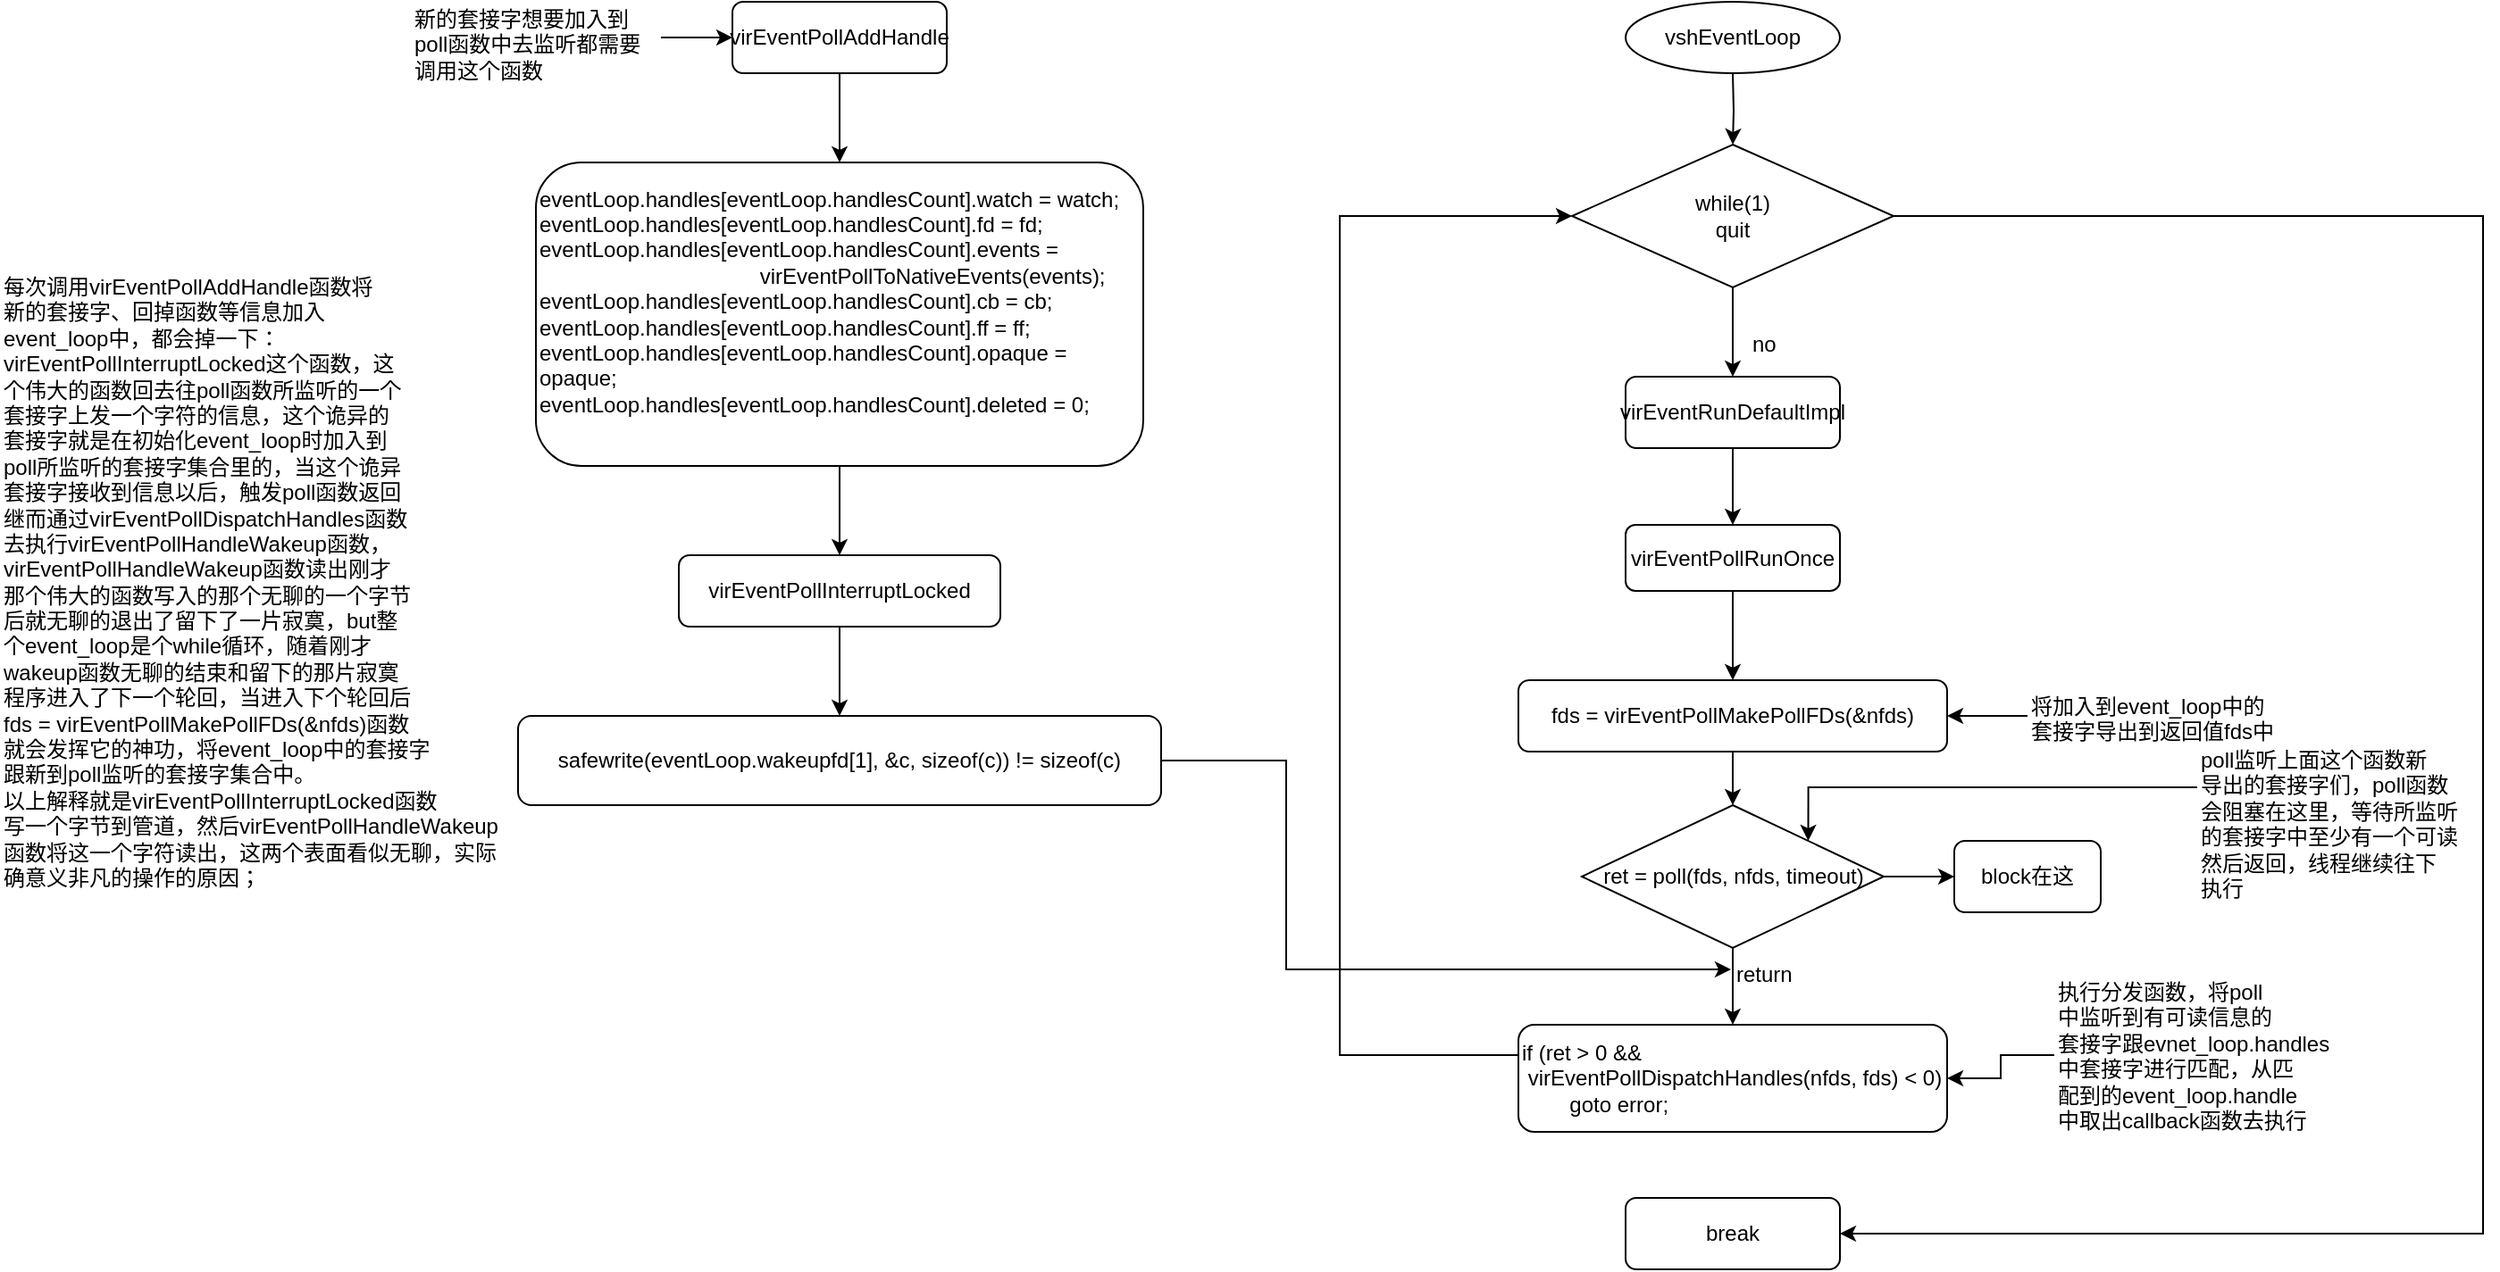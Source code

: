 <mxfile version="12.2.7" type="github" pages="1"><diagram id="6a731a19-8d31-9384-78a2-239565b7b9f0" name="Page-1"><mxGraphModel dx="946" dy="543" grid="1" gridSize="10" guides="1" tooltips="1" connect="1" arrows="1" fold="1" page="1" pageScale="1" pageWidth="1654" pageHeight="1169" background="#ffffff" math="0" shadow="0"><root><mxCell id="0"/><mxCell id="1" parent="0"/><mxCell id="Y2atkVmbrtsidVeGSUmM-57" style="edgeStyle=orthogonalEdgeStyle;rounded=0;orthogonalLoop=1;jettySize=auto;html=1;entryX=0.5;entryY=0;entryDx=0;entryDy=0;" parent="1" target="Y2atkVmbrtsidVeGSUmM-56" edge="1"><mxGeometry relative="1" as="geometry"><mxPoint x="1080" y="100" as="sourcePoint"/></mxGeometry></mxCell><mxCell id="Y2atkVmbrtsidVeGSUmM-60" style="edgeStyle=orthogonalEdgeStyle;rounded=0;orthogonalLoop=1;jettySize=auto;html=1;entryX=0.5;entryY=0;entryDx=0;entryDy=0;" parent="1" source="Y2atkVmbrtsidVeGSUmM-56" target="Y2atkVmbrtsidVeGSUmM-58" edge="1"><mxGeometry relative="1" as="geometry"/></mxCell><mxCell id="Y2atkVmbrtsidVeGSUmM-87" style="edgeStyle=orthogonalEdgeStyle;rounded=0;orthogonalLoop=1;jettySize=auto;html=1;entryX=1;entryY=0.5;entryDx=0;entryDy=0;" parent="1" source="Y2atkVmbrtsidVeGSUmM-56" target="Y2atkVmbrtsidVeGSUmM-86" edge="1"><mxGeometry relative="1" as="geometry"><mxPoint x="1440" y="740" as="targetPoint"/><Array as="points"><mxPoint x="1500" y="180"/><mxPoint x="1500" y="750"/></Array></mxGeometry></mxCell><mxCell id="Y2atkVmbrtsidVeGSUmM-56" value="while(1)&lt;br&gt;quit" style="rhombus;whiteSpace=wrap;html=1;" parent="1" vertex="1"><mxGeometry x="990" y="140" width="180" height="80" as="geometry"/></mxCell><mxCell id="Y2atkVmbrtsidVeGSUmM-63" style="edgeStyle=orthogonalEdgeStyle;rounded=0;orthogonalLoop=1;jettySize=auto;html=1;entryX=0.5;entryY=0;entryDx=0;entryDy=0;" parent="1" source="Y2atkVmbrtsidVeGSUmM-58" target="Y2atkVmbrtsidVeGSUmM-62" edge="1"><mxGeometry relative="1" as="geometry"/></mxCell><mxCell id="Y2atkVmbrtsidVeGSUmM-58" value="virEventRunDefaultImpl" style="rounded=1;whiteSpace=wrap;html=1;" parent="1" vertex="1"><mxGeometry x="1020" y="270" width="120" height="40" as="geometry"/></mxCell><mxCell id="Y2atkVmbrtsidVeGSUmM-59" value="vshEventLoop" style="ellipse;whiteSpace=wrap;html=1;" parent="1" vertex="1"><mxGeometry x="1020" y="60" width="120" height="40" as="geometry"/></mxCell><mxCell id="Y2atkVmbrtsidVeGSUmM-61" value="no" style="text;html=1;resizable=0;points=[];autosize=1;align=left;verticalAlign=top;spacingTop=-4;" parent="1" vertex="1"><mxGeometry x="1089" y="242" width="30" height="20" as="geometry"/></mxCell><mxCell id="Y2atkVmbrtsidVeGSUmM-65" style="edgeStyle=orthogonalEdgeStyle;rounded=0;orthogonalLoop=1;jettySize=auto;html=1;entryX=0.5;entryY=0;entryDx=0;entryDy=0;" parent="1" source="Y2atkVmbrtsidVeGSUmM-62" target="Y2atkVmbrtsidVeGSUmM-64" edge="1"><mxGeometry relative="1" as="geometry"/></mxCell><mxCell id="Y2atkVmbrtsidVeGSUmM-62" value="virEventPollRunOnce" style="rounded=1;whiteSpace=wrap;html=1;" parent="1" vertex="1"><mxGeometry x="1020" y="353" width="120" height="37" as="geometry"/></mxCell><mxCell id="Y2atkVmbrtsidVeGSUmM-73" style="edgeStyle=orthogonalEdgeStyle;rounded=0;orthogonalLoop=1;jettySize=auto;html=1;entryX=0.5;entryY=0;entryDx=0;entryDy=0;" parent="1" source="Y2atkVmbrtsidVeGSUmM-64" target="Y2atkVmbrtsidVeGSUmM-101" edge="1"><mxGeometry relative="1" as="geometry"><mxPoint x="1080" y="530" as="targetPoint"/></mxGeometry></mxCell><mxCell id="Y2atkVmbrtsidVeGSUmM-64" value="fds = virEventPollMakePollFDs(&amp;amp;nfds)" style="rounded=1;whiteSpace=wrap;html=1;" parent="1" vertex="1"><mxGeometry x="960" y="440" width="240" height="40" as="geometry"/></mxCell><mxCell id="Y2atkVmbrtsidVeGSUmM-67" style="edgeStyle=orthogonalEdgeStyle;rounded=0;orthogonalLoop=1;jettySize=auto;html=1;exitX=0;exitY=0.5;exitDx=0;exitDy=0;exitPerimeter=0;" parent="1" source="Y2atkVmbrtsidVeGSUmM-66" target="Y2atkVmbrtsidVeGSUmM-64" edge="1"><mxGeometry relative="1" as="geometry"><mxPoint x="1220" y="460" as="sourcePoint"/></mxGeometry></mxCell><mxCell id="Y2atkVmbrtsidVeGSUmM-66" value="将加入到event_loop中的&lt;br&gt;套接字导出到返回值fds中" style="text;html=1;resizable=0;points=[];autosize=1;align=left;verticalAlign=top;spacingTop=-4;" parent="1" vertex="1"><mxGeometry x="1245" y="445" width="150" height="30" as="geometry"/></mxCell><mxCell id="Y2atkVmbrtsidVeGSUmM-78" style="edgeStyle=orthogonalEdgeStyle;rounded=0;orthogonalLoop=1;jettySize=auto;html=1;entryX=0.5;entryY=0;entryDx=0;entryDy=0;" parent="1" source="Y2atkVmbrtsidVeGSUmM-101" target="Y2atkVmbrtsidVeGSUmM-77" edge="1"><mxGeometry relative="1" as="geometry"><mxPoint x="1080" y="570" as="sourcePoint"/></mxGeometry></mxCell><mxCell id="Y2atkVmbrtsidVeGSUmM-76" style="edgeStyle=orthogonalEdgeStyle;rounded=0;orthogonalLoop=1;jettySize=auto;html=1;entryX=1;entryY=0;entryDx=0;entryDy=0;" parent="1" source="Y2atkVmbrtsidVeGSUmM-75" target="Y2atkVmbrtsidVeGSUmM-101" edge="1"><mxGeometry relative="1" as="geometry"><mxPoint x="1200" y="550" as="targetPoint"/><Array as="points"><mxPoint x="1122" y="500"/></Array></mxGeometry></mxCell><mxCell id="Y2atkVmbrtsidVeGSUmM-75" value="poll监听上面这个函数新&lt;br&gt;导出的套接字们，poll函数&lt;br&gt;会阻塞在这里，等待所监听&lt;br&gt;的套接字中至少有一个可读&lt;br&gt;然后返回，线程继续往下&lt;br&gt;执行" style="text;html=1;resizable=0;points=[];autosize=1;align=left;verticalAlign=top;spacingTop=-4;" parent="1" vertex="1"><mxGeometry x="1340" y="475" width="160" height="90" as="geometry"/></mxCell><mxCell id="Y2atkVmbrtsidVeGSUmM-83" style="edgeStyle=orthogonalEdgeStyle;rounded=0;orthogonalLoop=1;jettySize=auto;html=1;entryX=0;entryY=0.5;entryDx=0;entryDy=0;" parent="1" source="Y2atkVmbrtsidVeGSUmM-77" target="Y2atkVmbrtsidVeGSUmM-56" edge="1"><mxGeometry relative="1" as="geometry"><mxPoint x="870" y="180" as="targetPoint"/><Array as="points"><mxPoint x="860" y="650"/><mxPoint x="860" y="180"/></Array></mxGeometry></mxCell><mxCell id="Y2atkVmbrtsidVeGSUmM-77" value="&lt;div&gt;if (ret &amp;gt; 0 &amp;amp;&amp;amp;&lt;/div&gt;&lt;div&gt;&amp;nbsp;virEventPollDispatchHandles(nfds, fds) &amp;lt; 0)&lt;/div&gt;&lt;div&gt;&amp;nbsp; &amp;nbsp; &amp;nbsp; &amp;nbsp; goto error;&lt;/div&gt;" style="rounded=1;whiteSpace=wrap;html=1;align=left;" parent="1" vertex="1"><mxGeometry x="960" y="633" width="240" height="60" as="geometry"/></mxCell><mxCell id="Y2atkVmbrtsidVeGSUmM-80" style="edgeStyle=orthogonalEdgeStyle;rounded=0;orthogonalLoop=1;jettySize=auto;html=1;entryX=1;entryY=0.5;entryDx=0;entryDy=0;" parent="1" source="Y2atkVmbrtsidVeGSUmM-79" target="Y2atkVmbrtsidVeGSUmM-77" edge="1"><mxGeometry relative="1" as="geometry"/></mxCell><mxCell id="Y2atkVmbrtsidVeGSUmM-79" value="执行分发函数，将poll&lt;br&gt;中监听到有可读信息的&lt;br&gt;套接字跟evnet_loop.handles&lt;br&gt;中套接字进行匹配，从匹&lt;br&gt;配到的event_loop.handle&lt;br&gt;中取出callback函数去执行" style="text;html=1;resizable=0;points=[];autosize=1;align=left;verticalAlign=top;spacingTop=-4;" parent="1" vertex="1"><mxGeometry x="1260" y="605" width="170" height="90" as="geometry"/></mxCell><mxCell id="Y2atkVmbrtsidVeGSUmM-86" value="break" style="rounded=1;whiteSpace=wrap;html=1;align=center;" parent="1" vertex="1"><mxGeometry x="1020" y="730" width="120" height="40" as="geometry"/></mxCell><mxCell id="Y2atkVmbrtsidVeGSUmM-90" style="edgeStyle=orthogonalEdgeStyle;rounded=0;orthogonalLoop=1;jettySize=auto;html=1;entryX=0.5;entryY=0;entryDx=0;entryDy=0;" parent="1" source="Y2atkVmbrtsidVeGSUmM-88" target="Y2atkVmbrtsidVeGSUmM-89" edge="1"><mxGeometry relative="1" as="geometry"/></mxCell><mxCell id="Y2atkVmbrtsidVeGSUmM-88" value="virEventPollAddHandle" style="rounded=1;whiteSpace=wrap;html=1;align=center;" parent="1" vertex="1"><mxGeometry x="520" y="60" width="120" height="40" as="geometry"/></mxCell><mxCell id="Y2atkVmbrtsidVeGSUmM-92" style="edgeStyle=orthogonalEdgeStyle;rounded=0;orthogonalLoop=1;jettySize=auto;html=1;entryX=0.5;entryY=0;entryDx=0;entryDy=0;" parent="1" source="Y2atkVmbrtsidVeGSUmM-89" target="Y2atkVmbrtsidVeGSUmM-91" edge="1"><mxGeometry relative="1" as="geometry"/></mxCell><mxCell id="Y2atkVmbrtsidVeGSUmM-89" value="&lt;div&gt;eventLoop.handles[eventLoop.handlesCount].watch = watch;&lt;/div&gt;&lt;div&gt;eventLoop.handles[eventLoop.handlesCount].fd = fd;&lt;/div&gt;&lt;div&gt;eventLoop.handles[eventLoop.handlesCount].events =&lt;/div&gt;&lt;div&gt;&amp;nbsp; &amp;nbsp; &amp;nbsp; &amp;nbsp; &amp;nbsp; &amp;nbsp; &amp;nbsp; &amp;nbsp; &amp;nbsp; &amp;nbsp; &amp;nbsp; &amp;nbsp; &amp;nbsp; &amp;nbsp; &amp;nbsp; &amp;nbsp; &amp;nbsp; &amp;nbsp; &amp;nbsp;virEventPollToNativeEvents(events);&lt;/div&gt;&lt;div&gt;eventLoop.handles[eventLoop.handlesCount].cb = cb;&lt;/div&gt;&lt;div&gt;eventLoop.handles[eventLoop.handlesCount].ff = ff;&lt;/div&gt;&lt;div&gt;eventLoop.handles[eventLoop.handlesCount].opaque = opaque;&lt;/div&gt;&lt;div&gt;eventLoop.handles[eventLoop.handlesCount].deleted = 0;&lt;/div&gt;&lt;div&gt;&lt;br&gt;&lt;/div&gt;" style="rounded=1;whiteSpace=wrap;html=1;align=left;" parent="1" vertex="1"><mxGeometry x="410" y="150" width="340" height="170" as="geometry"/></mxCell><mxCell id="Y2atkVmbrtsidVeGSUmM-95" style="edgeStyle=orthogonalEdgeStyle;rounded=0;orthogonalLoop=1;jettySize=auto;html=1;entryX=0.5;entryY=0;entryDx=0;entryDy=0;" parent="1" source="Y2atkVmbrtsidVeGSUmM-91" target="Y2atkVmbrtsidVeGSUmM-94" edge="1"><mxGeometry relative="1" as="geometry"/></mxCell><mxCell id="Y2atkVmbrtsidVeGSUmM-91" value="virEventPollInterruptLocked" style="rounded=1;whiteSpace=wrap;html=1;align=center;" parent="1" vertex="1"><mxGeometry x="490" y="370" width="180" height="40" as="geometry"/></mxCell><mxCell id="Y2atkVmbrtsidVeGSUmM-96" style="edgeStyle=orthogonalEdgeStyle;rounded=0;orthogonalLoop=1;jettySize=auto;html=1;entryX=-0.02;entryY=0.35;entryDx=0;entryDy=0;entryPerimeter=0;" parent="1" source="Y2atkVmbrtsidVeGSUmM-94" target="Y2atkVmbrtsidVeGSUmM-106" edge="1"><mxGeometry relative="1" as="geometry"><mxPoint x="960" y="550" as="targetPoint"/><Array as="points"><mxPoint x="830" y="485"/><mxPoint x="830" y="602"/></Array></mxGeometry></mxCell><mxCell id="Y2atkVmbrtsidVeGSUmM-94" value="safewrite(eventLoop.wakeupfd[1], &amp;amp;c, sizeof(c)) != sizeof(c)" style="rounded=1;whiteSpace=wrap;html=1;align=center;" parent="1" vertex="1"><mxGeometry x="400" y="460" width="360" height="50" as="geometry"/></mxCell><mxCell id="Y2atkVmbrtsidVeGSUmM-97" value="每次调用virEventPollAddHandle函数将&lt;br&gt;新的套接字、回掉函数等信息加入&lt;br&gt;event_loop中，都会掉一下：&lt;br&gt;&lt;span style=&quot;text-align: center ; white-space: normal&quot;&gt;virEventPollInterruptLocked这个函数，这&lt;br&gt;&lt;/span&gt;个伟大的函数回去往poll函数所监听的一个&lt;br&gt;套接字上发一个字符的信息，这个诡异的&lt;br&gt;套接字就是在初始化event_loop时加入到&lt;br&gt;poll所监听的套接字集合里的，当这个诡异&lt;br&gt;套接字接收到信息以后，触发poll函数返回&lt;br&gt;继而通过&lt;span style=&quot;white-space: normal&quot;&gt;virEventPollDispatchHandles函数&lt;br&gt;&lt;/span&gt;去执行virEventPollHandleWakeup函数，&lt;br&gt;virEventPollHandleWakeup函数读出刚才&lt;br&gt;那个伟大的函数写入的那个无聊的一个字节&lt;br&gt;后就无聊的退出了留下了一片寂寞，but整&lt;br&gt;个event_loop是个while循环，随着刚才&lt;br&gt;wakeup函数无聊的结束和留下的那片寂寞&lt;br&gt;程序进入了下一个轮回，当进入下个轮回后&lt;br&gt;&lt;span style=&quot;text-align: center ; white-space: normal&quot;&gt;fds = virEventPollMakePollFDs(&amp;amp;nfds)函数&lt;br&gt;&lt;/span&gt;就会发挥它的神功，将event_loop中的套接字&lt;br&gt;跟新到poll监听的套接字集合中。&lt;br&gt;以上解释就是&lt;span style=&quot;text-align: center ; white-space: normal&quot;&gt;virEventPollInterruptLocked函数&lt;br&gt;&lt;/span&gt;写一个字节到管道，然后virEventPollHandleWakeup&lt;br&gt;函数将这一个字符读出，这两个表面看似无聊，实际&lt;br&gt;确意义非凡的操作的原因；" style="text;html=1;resizable=0;points=[];autosize=1;align=left;verticalAlign=top;spacingTop=-4;" parent="1" vertex="1"><mxGeometry x="110" y="210" width="290" height="340" as="geometry"/></mxCell><mxCell id="Y2atkVmbrtsidVeGSUmM-100" style="edgeStyle=orthogonalEdgeStyle;rounded=0;orthogonalLoop=1;jettySize=auto;html=1;entryX=0;entryY=0.5;entryDx=0;entryDy=0;" parent="1" source="Y2atkVmbrtsidVeGSUmM-99" target="Y2atkVmbrtsidVeGSUmM-88" edge="1"><mxGeometry relative="1" as="geometry"><Array as="points"/></mxGeometry></mxCell><mxCell id="Y2atkVmbrtsidVeGSUmM-99" value="新的套接字想要加入到&lt;br&gt;poll函数中去监听都需要&lt;br&gt;调用这个函数&lt;br&gt;" style="text;html=1;resizable=0;points=[];autosize=1;align=left;verticalAlign=top;spacingTop=-4;" parent="1" vertex="1"><mxGeometry x="340" y="60" width="140" height="40" as="geometry"/></mxCell><mxCell id="Y2atkVmbrtsidVeGSUmM-111" style="edgeStyle=orthogonalEdgeStyle;rounded=0;orthogonalLoop=1;jettySize=auto;html=1;entryX=0;entryY=0.5;entryDx=0;entryDy=0;" parent="1" source="Y2atkVmbrtsidVeGSUmM-101" target="Y2atkVmbrtsidVeGSUmM-109" edge="1"><mxGeometry relative="1" as="geometry"/></mxCell><mxCell id="Y2atkVmbrtsidVeGSUmM-101" value="&lt;span style=&quot;white-space: normal&quot;&gt;ret = poll(fds, nfds, timeout)&lt;/span&gt;" style="rhombus;whiteSpace=wrap;html=1;align=center;" parent="1" vertex="1"><mxGeometry x="995.5" y="510" width="169" height="80" as="geometry"/></mxCell><mxCell id="Y2atkVmbrtsidVeGSUmM-106" value="return" style="text;html=1;resizable=0;points=[];autosize=1;align=left;verticalAlign=top;spacingTop=-4;" parent="1" vertex="1"><mxGeometry x="1080" y="595" width="50" height="20" as="geometry"/></mxCell><mxCell id="Y2atkVmbrtsidVeGSUmM-109" value="block在这" style="rounded=1;whiteSpace=wrap;html=1;align=center;" parent="1" vertex="1"><mxGeometry x="1204" y="530" width="82" height="40" as="geometry"/></mxCell></root></mxGraphModel></diagram></mxfile>
